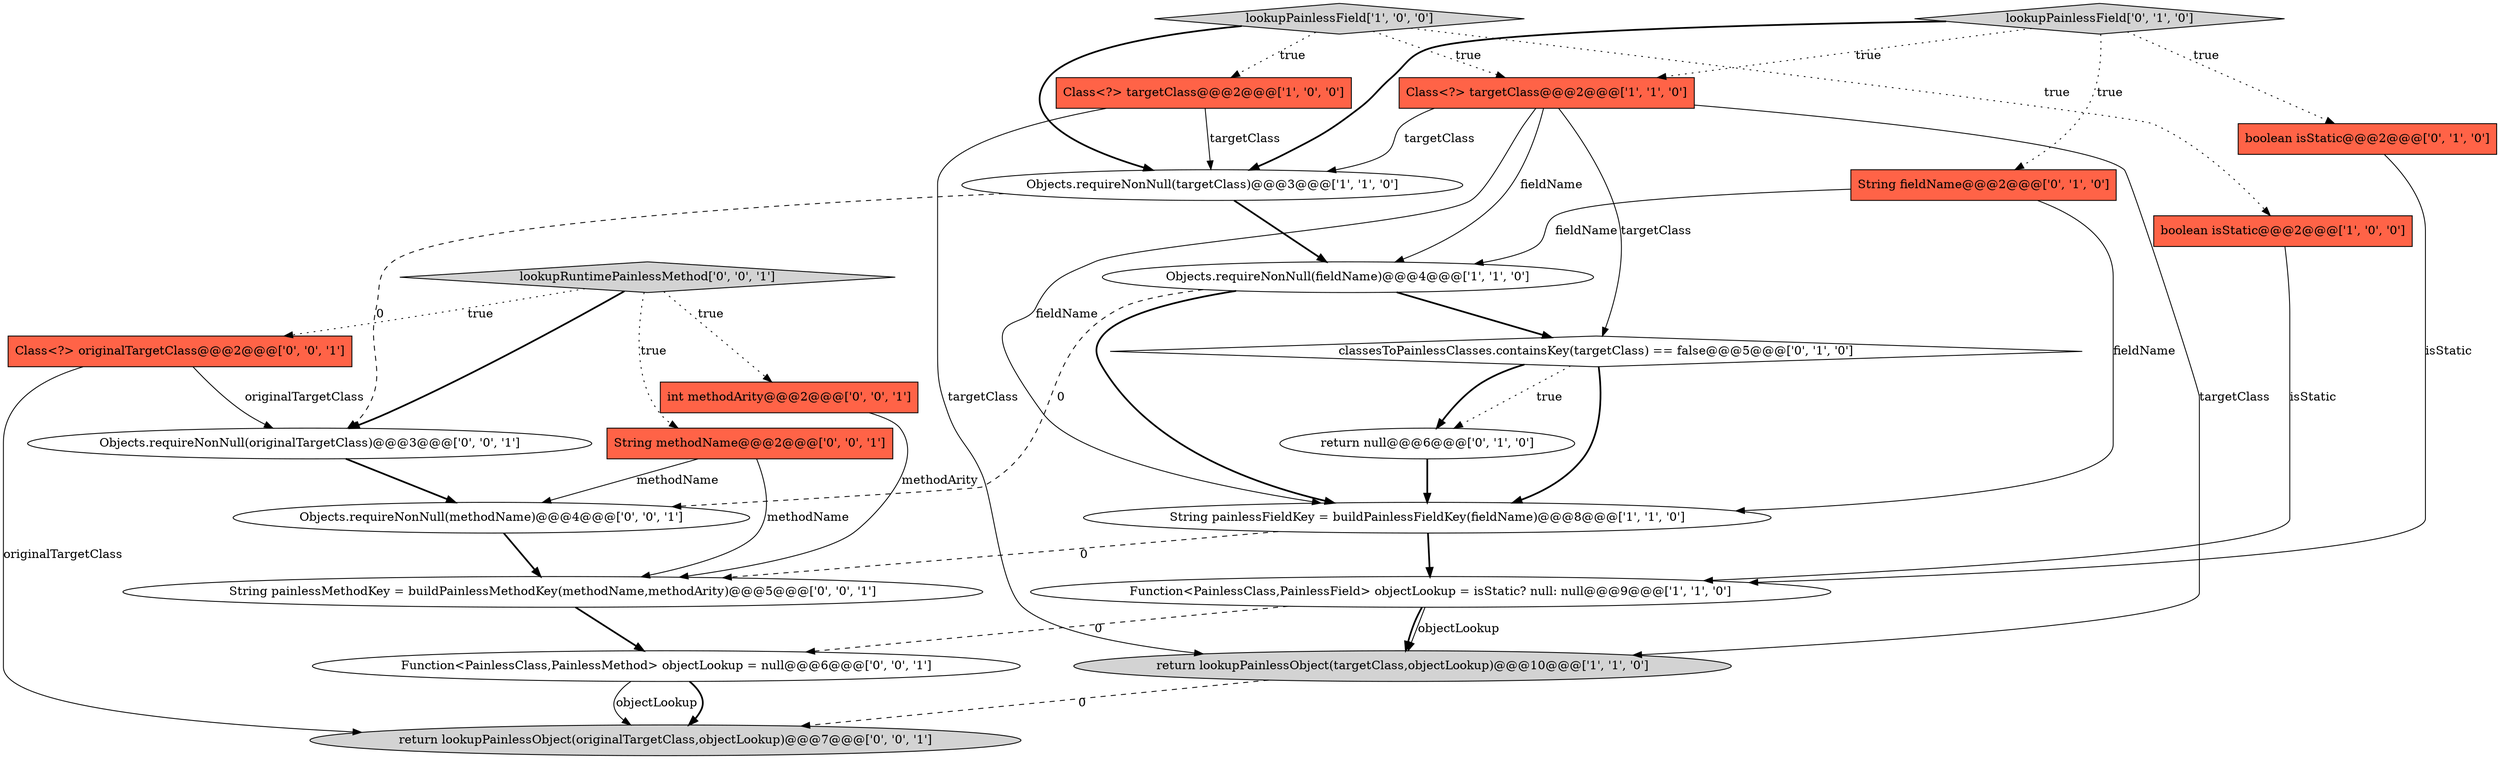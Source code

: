 digraph {
18 [style = filled, label = "int methodArity@@@2@@@['0', '0', '1']", fillcolor = tomato, shape = box image = "AAA0AAABBB3BBB"];
9 [style = filled, label = "String fieldName@@@2@@@['0', '1', '0']", fillcolor = tomato, shape = box image = "AAA0AAABBB2BBB"];
20 [style = filled, label = "return lookupPainlessObject(originalTargetClass,objectLookup)@@@7@@@['0', '0', '1']", fillcolor = lightgray, shape = ellipse image = "AAA0AAABBB3BBB"];
11 [style = filled, label = "lookupPainlessField['0', '1', '0']", fillcolor = lightgray, shape = diamond image = "AAA0AAABBB2BBB"];
3 [style = filled, label = "return lookupPainlessObject(targetClass,objectLookup)@@@10@@@['1', '1', '0']", fillcolor = lightgray, shape = ellipse image = "AAA0AAABBB1BBB"];
22 [style = filled, label = "Function<PainlessClass,PainlessMethod> objectLookup = null@@@6@@@['0', '0', '1']", fillcolor = white, shape = ellipse image = "AAA0AAABBB3BBB"];
8 [style = filled, label = "Objects.requireNonNull(fieldName)@@@4@@@['1', '1', '0']", fillcolor = white, shape = ellipse image = "AAA0AAABBB1BBB"];
17 [style = filled, label = "String methodName@@@2@@@['0', '0', '1']", fillcolor = tomato, shape = box image = "AAA0AAABBB3BBB"];
5 [style = filled, label = "Function<PainlessClass,PainlessField> objectLookup = isStatic? null: null@@@9@@@['1', '1', '0']", fillcolor = white, shape = ellipse image = "AAA0AAABBB1BBB"];
19 [style = filled, label = "Objects.requireNonNull(originalTargetClass)@@@3@@@['0', '0', '1']", fillcolor = white, shape = ellipse image = "AAA0AAABBB3BBB"];
21 [style = filled, label = "String painlessMethodKey = buildPainlessMethodKey(methodName,methodArity)@@@5@@@['0', '0', '1']", fillcolor = white, shape = ellipse image = "AAA0AAABBB3BBB"];
6 [style = filled, label = "Class<?> targetClass@@@2@@@['1', '0', '0']", fillcolor = tomato, shape = box image = "AAA0AAABBB1BBB"];
10 [style = filled, label = "boolean isStatic@@@2@@@['0', '1', '0']", fillcolor = tomato, shape = box image = "AAA0AAABBB2BBB"];
12 [style = filled, label = "classesToPainlessClasses.containsKey(targetClass) == false@@@5@@@['0', '1', '0']", fillcolor = white, shape = diamond image = "AAA1AAABBB2BBB"];
14 [style = filled, label = "lookupRuntimePainlessMethod['0', '0', '1']", fillcolor = lightgray, shape = diamond image = "AAA0AAABBB3BBB"];
2 [style = filled, label = "boolean isStatic@@@2@@@['1', '0', '0']", fillcolor = tomato, shape = box image = "AAA0AAABBB1BBB"];
7 [style = filled, label = "Class<?> targetClass@@@2@@@['1', '1', '0']", fillcolor = tomato, shape = box image = "AAA0AAABBB1BBB"];
0 [style = filled, label = "Objects.requireNonNull(targetClass)@@@3@@@['1', '1', '0']", fillcolor = white, shape = ellipse image = "AAA0AAABBB1BBB"];
1 [style = filled, label = "lookupPainlessField['1', '0', '0']", fillcolor = lightgray, shape = diamond image = "AAA0AAABBB1BBB"];
4 [style = filled, label = "String painlessFieldKey = buildPainlessFieldKey(fieldName)@@@8@@@['1', '1', '0']", fillcolor = white, shape = ellipse image = "AAA0AAABBB1BBB"];
15 [style = filled, label = "Objects.requireNonNull(methodName)@@@4@@@['0', '0', '1']", fillcolor = white, shape = ellipse image = "AAA0AAABBB3BBB"];
13 [style = filled, label = "return null@@@6@@@['0', '1', '0']", fillcolor = white, shape = ellipse image = "AAA1AAABBB2BBB"];
16 [style = filled, label = "Class<?> originalTargetClass@@@2@@@['0', '0', '1']", fillcolor = tomato, shape = box image = "AAA0AAABBB3BBB"];
5->22 [style = dashed, label="0"];
11->9 [style = dotted, label="true"];
0->19 [style = dashed, label="0"];
3->20 [style = dashed, label="0"];
9->4 [style = solid, label="fieldName"];
13->4 [style = bold, label=""];
8->12 [style = bold, label=""];
21->22 [style = bold, label=""];
8->4 [style = bold, label=""];
11->10 [style = dotted, label="true"];
14->18 [style = dotted, label="true"];
4->21 [style = dashed, label="0"];
7->3 [style = solid, label="targetClass"];
9->8 [style = solid, label="fieldName"];
7->0 [style = solid, label="targetClass"];
11->0 [style = bold, label=""];
4->5 [style = bold, label=""];
12->4 [style = bold, label=""];
1->7 [style = dotted, label="true"];
12->13 [style = dotted, label="true"];
19->15 [style = bold, label=""];
14->16 [style = dotted, label="true"];
15->21 [style = bold, label=""];
7->12 [style = solid, label="targetClass"];
0->8 [style = bold, label=""];
6->3 [style = solid, label="targetClass"];
22->20 [style = bold, label=""];
14->19 [style = bold, label=""];
1->6 [style = dotted, label="true"];
17->21 [style = solid, label="methodName"];
11->7 [style = dotted, label="true"];
7->8 [style = solid, label="fieldName"];
12->13 [style = bold, label=""];
16->20 [style = solid, label="originalTargetClass"];
22->20 [style = solid, label="objectLookup"];
7->4 [style = solid, label="fieldName"];
17->15 [style = solid, label="methodName"];
8->15 [style = dashed, label="0"];
14->17 [style = dotted, label="true"];
1->2 [style = dotted, label="true"];
5->3 [style = bold, label=""];
6->0 [style = solid, label="targetClass"];
2->5 [style = solid, label="isStatic"];
18->21 [style = solid, label="methodArity"];
5->3 [style = solid, label="objectLookup"];
10->5 [style = solid, label="isStatic"];
1->0 [style = bold, label=""];
16->19 [style = solid, label="originalTargetClass"];
}
